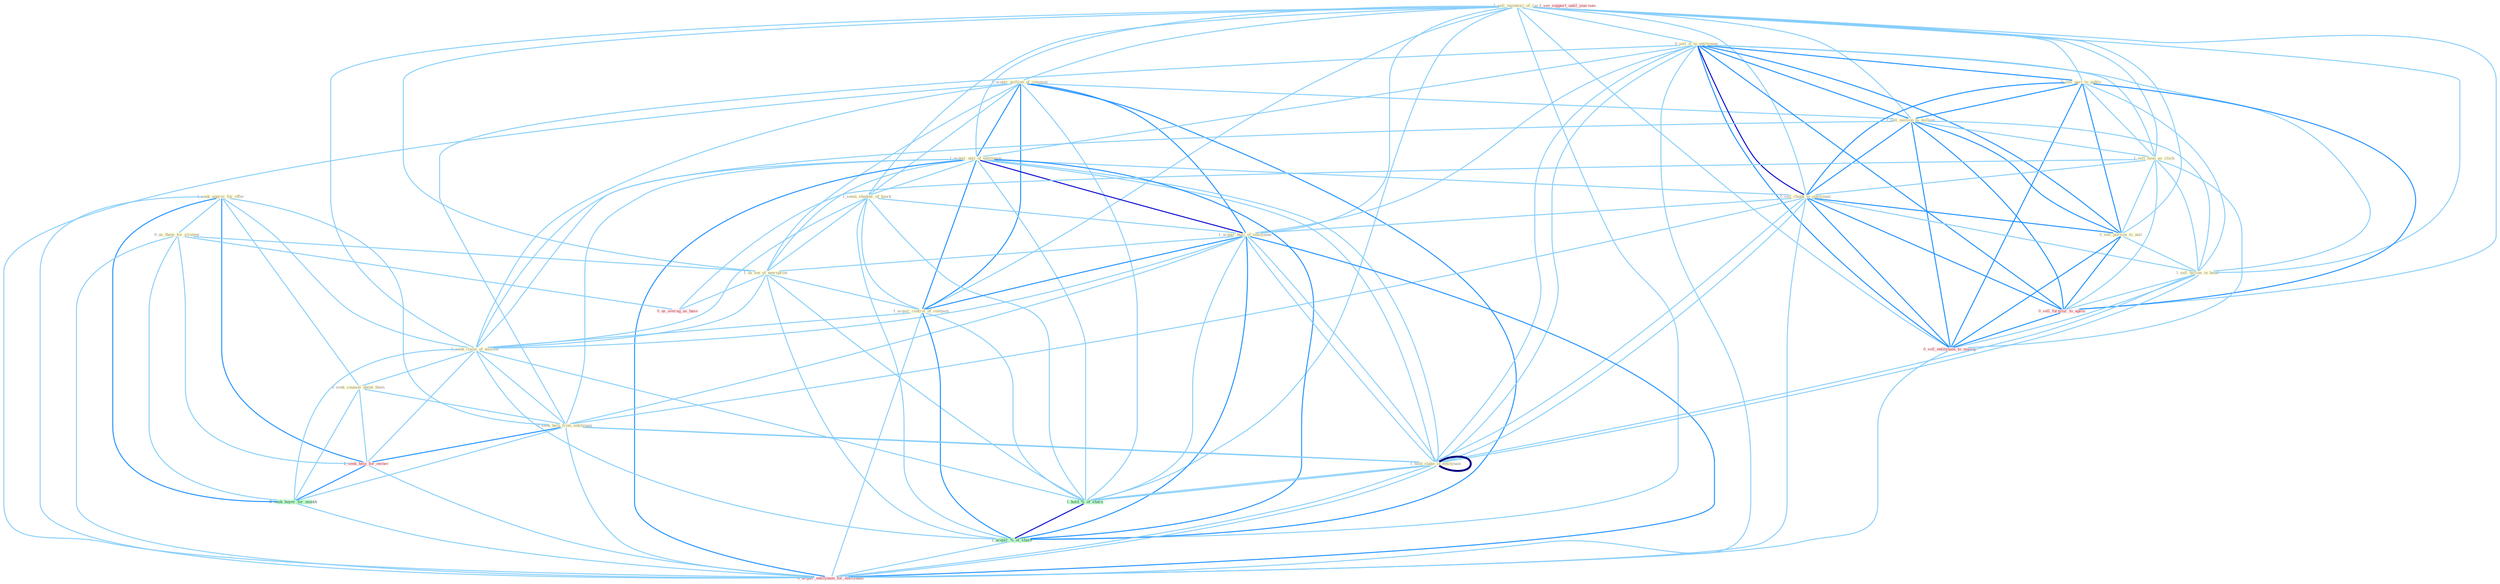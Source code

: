 Graph G{ 
    node
    [shape=polygon,style=filled,width=.5,height=.06,color="#BDFCC9",fixedsize=true,fontsize=4,
    fontcolor="#2f4f4f"];
    {node
    [color="#ffffe0", fontcolor="#8b7d6b"] "1_seek_approv_for_offer " "1_sell_inventori_of_car " "1_acquir_million_of_common " "0_sell_it_to_entitynam " "0_sell_part_to_public " "1_sell_million_to_million " "1_acquir_unit_of_entitynam " "1_sell_item_as_clock " "1_seem_shadow_of_hawk " "0_us_them_for_strategi " "0_sell_chunk_to_entitynam " "1_acquir_busi_of_entitynam " "0_sell_portion_to_unit " "1_us_ton_of_newsprint " "1_acquir_control_of_compani " "1_sell_billion_in_bond " "1_seek_claim_of_million " "0_seek_counsel_about_them " "0_seek_help_from_entitynam " "1_hold_stake_in_entitynam "}
{node [color="#fff0f5", fontcolor="#b22222"] "1_seek_help_for_owner " "1_see_support_until_yearnum " "0_sell_furnitur_to_agenc " "0_us_averag_as_base " "0_sell_entitynam_to_manag " "0_acquir_entitynam_for_entitynam "}
edge [color="#B0E2FF"];

	"1_seek_approv_for_offer " -- "0_us_them_for_strategi " [w="1", color="#87cefa" ];
	"1_seek_approv_for_offer " -- "1_seek_claim_of_million " [w="1", color="#87cefa" ];
	"1_seek_approv_for_offer " -- "0_seek_counsel_about_them " [w="1", color="#87cefa" ];
	"1_seek_approv_for_offer " -- "0_seek_help_from_entitynam " [w="1", color="#87cefa" ];
	"1_seek_approv_for_offer " -- "1_seek_help_for_owner " [w="2", color="#1e90ff" , len=0.8];
	"1_seek_approv_for_offer " -- "0_seek_buyer_for_month " [w="2", color="#1e90ff" , len=0.8];
	"1_seek_approv_for_offer " -- "0_acquir_entitynam_for_entitynam " [w="1", color="#87cefa" ];
	"1_sell_inventori_of_car " -- "1_acquir_million_of_common " [w="1", color="#87cefa" ];
	"1_sell_inventori_of_car " -- "0_sell_it_to_entitynam " [w="1", color="#87cefa" ];
	"1_sell_inventori_of_car " -- "0_sell_part_to_public " [w="1", color="#87cefa" ];
	"1_sell_inventori_of_car " -- "1_sell_million_to_million " [w="1", color="#87cefa" ];
	"1_sell_inventori_of_car " -- "1_acquir_unit_of_entitynam " [w="1", color="#87cefa" ];
	"1_sell_inventori_of_car " -- "1_sell_item_as_clock " [w="1", color="#87cefa" ];
	"1_sell_inventori_of_car " -- "1_seem_shadow_of_hawk " [w="1", color="#87cefa" ];
	"1_sell_inventori_of_car " -- "0_sell_chunk_to_entitynam " [w="1", color="#87cefa" ];
	"1_sell_inventori_of_car " -- "1_acquir_busi_of_entitynam " [w="1", color="#87cefa" ];
	"1_sell_inventori_of_car " -- "0_sell_portion_to_unit " [w="1", color="#87cefa" ];
	"1_sell_inventori_of_car " -- "1_us_ton_of_newsprint " [w="1", color="#87cefa" ];
	"1_sell_inventori_of_car " -- "1_acquir_control_of_compani " [w="1", color="#87cefa" ];
	"1_sell_inventori_of_car " -- "1_sell_billion_in_bond " [w="1", color="#87cefa" ];
	"1_sell_inventori_of_car " -- "1_seek_claim_of_million " [w="1", color="#87cefa" ];
	"1_sell_inventori_of_car " -- "1_hold_%_of_share " [w="1", color="#87cefa" ];
	"1_sell_inventori_of_car " -- "1_acquir_%_of_share " [w="1", color="#87cefa" ];
	"1_sell_inventori_of_car " -- "0_sell_furnitur_to_agenc " [w="1", color="#87cefa" ];
	"1_sell_inventori_of_car " -- "0_sell_entitynam_to_manag " [w="1", color="#87cefa" ];
	"1_acquir_million_of_common " -- "1_sell_million_to_million " [w="1", color="#87cefa" ];
	"1_acquir_million_of_common " -- "1_acquir_unit_of_entitynam " [w="2", color="#1e90ff" , len=0.8];
	"1_acquir_million_of_common " -- "1_seem_shadow_of_hawk " [w="1", color="#87cefa" ];
	"1_acquir_million_of_common " -- "1_acquir_busi_of_entitynam " [w="2", color="#1e90ff" , len=0.8];
	"1_acquir_million_of_common " -- "1_us_ton_of_newsprint " [w="1", color="#87cefa" ];
	"1_acquir_million_of_common " -- "1_acquir_control_of_compani " [w="2", color="#1e90ff" , len=0.8];
	"1_acquir_million_of_common " -- "1_seek_claim_of_million " [w="1", color="#87cefa" ];
	"1_acquir_million_of_common " -- "1_hold_%_of_share " [w="1", color="#87cefa" ];
	"1_acquir_million_of_common " -- "1_acquir_%_of_share " [w="2", color="#1e90ff" , len=0.8];
	"1_acquir_million_of_common " -- "0_acquir_entitynam_for_entitynam " [w="1", color="#87cefa" ];
	"0_sell_it_to_entitynam " -- "0_sell_part_to_public " [w="2", color="#1e90ff" , len=0.8];
	"0_sell_it_to_entitynam " -- "1_sell_million_to_million " [w="2", color="#1e90ff" , len=0.8];
	"0_sell_it_to_entitynam " -- "1_acquir_unit_of_entitynam " [w="1", color="#87cefa" ];
	"0_sell_it_to_entitynam " -- "1_sell_item_as_clock " [w="1", color="#87cefa" ];
	"0_sell_it_to_entitynam " -- "0_sell_chunk_to_entitynam " [w="3", color="#0000cd" , len=0.6];
	"0_sell_it_to_entitynam " -- "1_acquir_busi_of_entitynam " [w="1", color="#87cefa" ];
	"0_sell_it_to_entitynam " -- "0_sell_portion_to_unit " [w="2", color="#1e90ff" , len=0.8];
	"0_sell_it_to_entitynam " -- "1_sell_billion_in_bond " [w="1", color="#87cefa" ];
	"0_sell_it_to_entitynam " -- "0_seek_help_from_entitynam " [w="1", color="#87cefa" ];
	"0_sell_it_to_entitynam " -- "1_hold_stake_in_entitynam " [w="1", color="#87cefa" ];
	"0_sell_it_to_entitynam " -- "1_hold_stake_in_entitynam " [w="1", color="#87cefa" ];
	"0_sell_it_to_entitynam " -- "0_sell_furnitur_to_agenc " [w="2", color="#1e90ff" , len=0.8];
	"0_sell_it_to_entitynam " -- "0_sell_entitynam_to_manag " [w="2", color="#1e90ff" , len=0.8];
	"0_sell_it_to_entitynam " -- "0_acquir_entitynam_for_entitynam " [w="1", color="#87cefa" ];
	"0_sell_part_to_public " -- "1_sell_million_to_million " [w="2", color="#1e90ff" , len=0.8];
	"0_sell_part_to_public " -- "1_sell_item_as_clock " [w="1", color="#87cefa" ];
	"0_sell_part_to_public " -- "0_sell_chunk_to_entitynam " [w="2", color="#1e90ff" , len=0.8];
	"0_sell_part_to_public " -- "0_sell_portion_to_unit " [w="2", color="#1e90ff" , len=0.8];
	"0_sell_part_to_public " -- "1_sell_billion_in_bond " [w="1", color="#87cefa" ];
	"0_sell_part_to_public " -- "0_sell_furnitur_to_agenc " [w="2", color="#1e90ff" , len=0.8];
	"0_sell_part_to_public " -- "0_sell_entitynam_to_manag " [w="2", color="#1e90ff" , len=0.8];
	"1_sell_million_to_million " -- "1_sell_item_as_clock " [w="1", color="#87cefa" ];
	"1_sell_million_to_million " -- "0_sell_chunk_to_entitynam " [w="2", color="#1e90ff" , len=0.8];
	"1_sell_million_to_million " -- "0_sell_portion_to_unit " [w="2", color="#1e90ff" , len=0.8];
	"1_sell_million_to_million " -- "1_sell_billion_in_bond " [w="1", color="#87cefa" ];
	"1_sell_million_to_million " -- "1_seek_claim_of_million " [w="1", color="#87cefa" ];
	"1_sell_million_to_million " -- "0_sell_furnitur_to_agenc " [w="2", color="#1e90ff" , len=0.8];
	"1_sell_million_to_million " -- "0_sell_entitynam_to_manag " [w="2", color="#1e90ff" , len=0.8];
	"1_acquir_unit_of_entitynam " -- "1_seem_shadow_of_hawk " [w="1", color="#87cefa" ];
	"1_acquir_unit_of_entitynam " -- "0_sell_chunk_to_entitynam " [w="1", color="#87cefa" ];
	"1_acquir_unit_of_entitynam " -- "1_acquir_busi_of_entitynam " [w="3", color="#0000cd" , len=0.6];
	"1_acquir_unit_of_entitynam " -- "1_us_ton_of_newsprint " [w="1", color="#87cefa" ];
	"1_acquir_unit_of_entitynam " -- "1_acquir_control_of_compani " [w="2", color="#1e90ff" , len=0.8];
	"1_acquir_unit_of_entitynam " -- "1_seek_claim_of_million " [w="1", color="#87cefa" ];
	"1_acquir_unit_of_entitynam " -- "0_seek_help_from_entitynam " [w="1", color="#87cefa" ];
	"1_acquir_unit_of_entitynam " -- "1_hold_stake_in_entitynam " [w="1", color="#87cefa" ];
	"1_acquir_unit_of_entitynam " -- "1_hold_%_of_share " [w="1", color="#87cefa" ];
	"1_acquir_unit_of_entitynam " -- "1_hold_stake_in_entitynam " [w="1", color="#87cefa" ];
	"1_acquir_unit_of_entitynam " -- "1_acquir_%_of_share " [w="2", color="#1e90ff" , len=0.8];
	"1_acquir_unit_of_entitynam " -- "0_acquir_entitynam_for_entitynam " [w="2", color="#1e90ff" , len=0.8];
	"1_sell_item_as_clock " -- "0_sell_chunk_to_entitynam " [w="1", color="#87cefa" ];
	"1_sell_item_as_clock " -- "0_sell_portion_to_unit " [w="1", color="#87cefa" ];
	"1_sell_item_as_clock " -- "1_sell_billion_in_bond " [w="1", color="#87cefa" ];
	"1_sell_item_as_clock " -- "0_sell_furnitur_to_agenc " [w="1", color="#87cefa" ];
	"1_sell_item_as_clock " -- "0_us_averag_as_base " [w="1", color="#87cefa" ];
	"1_sell_item_as_clock " -- "0_sell_entitynam_to_manag " [w="1", color="#87cefa" ];
	"1_seem_shadow_of_hawk " -- "1_acquir_busi_of_entitynam " [w="1", color="#87cefa" ];
	"1_seem_shadow_of_hawk " -- "1_us_ton_of_newsprint " [w="1", color="#87cefa" ];
	"1_seem_shadow_of_hawk " -- "1_acquir_control_of_compani " [w="1", color="#87cefa" ];
	"1_seem_shadow_of_hawk " -- "1_seek_claim_of_million " [w="1", color="#87cefa" ];
	"1_seem_shadow_of_hawk " -- "1_hold_%_of_share " [w="1", color="#87cefa" ];
	"1_seem_shadow_of_hawk " -- "1_acquir_%_of_share " [w="1", color="#87cefa" ];
	"0_us_them_for_strategi " -- "1_us_ton_of_newsprint " [w="1", color="#87cefa" ];
	"0_us_them_for_strategi " -- "1_seek_help_for_owner " [w="1", color="#87cefa" ];
	"0_us_them_for_strategi " -- "0_seek_buyer_for_month " [w="1", color="#87cefa" ];
	"0_us_them_for_strategi " -- "0_us_averag_as_base " [w="1", color="#87cefa" ];
	"0_us_them_for_strategi " -- "0_acquir_entitynam_for_entitynam " [w="1", color="#87cefa" ];
	"0_sell_chunk_to_entitynam " -- "1_acquir_busi_of_entitynam " [w="1", color="#87cefa" ];
	"0_sell_chunk_to_entitynam " -- "0_sell_portion_to_unit " [w="2", color="#1e90ff" , len=0.8];
	"0_sell_chunk_to_entitynam " -- "1_sell_billion_in_bond " [w="1", color="#87cefa" ];
	"0_sell_chunk_to_entitynam " -- "0_seek_help_from_entitynam " [w="1", color="#87cefa" ];
	"0_sell_chunk_to_entitynam " -- "1_hold_stake_in_entitynam " [w="1", color="#87cefa" ];
	"0_sell_chunk_to_entitynam " -- "1_hold_stake_in_entitynam " [w="1", color="#87cefa" ];
	"0_sell_chunk_to_entitynam " -- "0_sell_furnitur_to_agenc " [w="2", color="#1e90ff" , len=0.8];
	"0_sell_chunk_to_entitynam " -- "0_sell_entitynam_to_manag " [w="2", color="#1e90ff" , len=0.8];
	"0_sell_chunk_to_entitynam " -- "0_acquir_entitynam_for_entitynam " [w="1", color="#87cefa" ];
	"1_acquir_busi_of_entitynam " -- "1_us_ton_of_newsprint " [w="1", color="#87cefa" ];
	"1_acquir_busi_of_entitynam " -- "1_acquir_control_of_compani " [w="2", color="#1e90ff" , len=0.8];
	"1_acquir_busi_of_entitynam " -- "1_seek_claim_of_million " [w="1", color="#87cefa" ];
	"1_acquir_busi_of_entitynam " -- "0_seek_help_from_entitynam " [w="1", color="#87cefa" ];
	"1_acquir_busi_of_entitynam " -- "1_hold_stake_in_entitynam " [w="1", color="#87cefa" ];
	"1_acquir_busi_of_entitynam " -- "1_hold_%_of_share " [w="1", color="#87cefa" ];
	"1_acquir_busi_of_entitynam " -- "1_hold_stake_in_entitynam " [w="1", color="#87cefa" ];
	"1_acquir_busi_of_entitynam " -- "1_acquir_%_of_share " [w="2", color="#1e90ff" , len=0.8];
	"1_acquir_busi_of_entitynam " -- "0_acquir_entitynam_for_entitynam " [w="2", color="#1e90ff" , len=0.8];
	"0_sell_portion_to_unit " -- "1_sell_billion_in_bond " [w="1", color="#87cefa" ];
	"0_sell_portion_to_unit " -- "0_sell_furnitur_to_agenc " [w="2", color="#1e90ff" , len=0.8];
	"0_sell_portion_to_unit " -- "0_sell_entitynam_to_manag " [w="2", color="#1e90ff" , len=0.8];
	"1_us_ton_of_newsprint " -- "1_acquir_control_of_compani " [w="1", color="#87cefa" ];
	"1_us_ton_of_newsprint " -- "1_seek_claim_of_million " [w="1", color="#87cefa" ];
	"1_us_ton_of_newsprint " -- "1_hold_%_of_share " [w="1", color="#87cefa" ];
	"1_us_ton_of_newsprint " -- "1_acquir_%_of_share " [w="1", color="#87cefa" ];
	"1_us_ton_of_newsprint " -- "0_us_averag_as_base " [w="1", color="#87cefa" ];
	"1_acquir_control_of_compani " -- "1_seek_claim_of_million " [w="1", color="#87cefa" ];
	"1_acquir_control_of_compani " -- "1_hold_%_of_share " [w="1", color="#87cefa" ];
	"1_acquir_control_of_compani " -- "1_acquir_%_of_share " [w="2", color="#1e90ff" , len=0.8];
	"1_acquir_control_of_compani " -- "0_acquir_entitynam_for_entitynam " [w="1", color="#87cefa" ];
	"1_sell_billion_in_bond " -- "1_hold_stake_in_entitynam " [w="1", color="#87cefa" ];
	"1_sell_billion_in_bond " -- "1_hold_stake_in_entitynam " [w="1", color="#87cefa" ];
	"1_sell_billion_in_bond " -- "0_sell_furnitur_to_agenc " [w="1", color="#87cefa" ];
	"1_sell_billion_in_bond " -- "0_sell_entitynam_to_manag " [w="1", color="#87cefa" ];
	"1_seek_claim_of_million " -- "0_seek_counsel_about_them " [w="1", color="#87cefa" ];
	"1_seek_claim_of_million " -- "0_seek_help_from_entitynam " [w="1", color="#87cefa" ];
	"1_seek_claim_of_million " -- "1_hold_%_of_share " [w="1", color="#87cefa" ];
	"1_seek_claim_of_million " -- "1_seek_help_for_owner " [w="1", color="#87cefa" ];
	"1_seek_claim_of_million " -- "0_seek_buyer_for_month " [w="1", color="#87cefa" ];
	"1_seek_claim_of_million " -- "1_acquir_%_of_share " [w="1", color="#87cefa" ];
	"0_seek_counsel_about_them " -- "0_seek_help_from_entitynam " [w="1", color="#87cefa" ];
	"0_seek_counsel_about_them " -- "1_seek_help_for_owner " [w="1", color="#87cefa" ];
	"0_seek_counsel_about_them " -- "0_seek_buyer_for_month " [w="1", color="#87cefa" ];
	"0_seek_help_from_entitynam " -- "1_hold_stake_in_entitynam " [w="1", color="#87cefa" ];
	"0_seek_help_from_entitynam " -- "1_hold_stake_in_entitynam " [w="1", color="#87cefa" ];
	"0_seek_help_from_entitynam " -- "1_seek_help_for_owner " [w="2", color="#1e90ff" , len=0.8];
	"0_seek_help_from_entitynam " -- "0_seek_buyer_for_month " [w="1", color="#87cefa" ];
	"0_seek_help_from_entitynam " -- "0_acquir_entitynam_for_entitynam " [w="1", color="#87cefa" ];
	"1_hold_stake_in_entitynam " -- "1_hold_%_of_share " [w="1", color="#87cefa" ];
	"1_hold_stake_in_entitynam " -- "1_hold_stake_in_entitynam " [w="4", style=bold, color="#000080", len=0.4];
	"1_hold_stake_in_entitynam " -- "0_acquir_entitynam_for_entitynam " [w="1", color="#87cefa" ];
	"1_hold_%_of_share " -- "1_hold_stake_in_entitynam " [w="1", color="#87cefa" ];
	"1_hold_%_of_share " -- "1_acquir_%_of_share " [w="3", color="#0000cd" , len=0.6];
	"1_hold_stake_in_entitynam " -- "0_acquir_entitynam_for_entitynam " [w="1", color="#87cefa" ];
	"1_seek_help_for_owner " -- "0_seek_buyer_for_month " [w="2", color="#1e90ff" , len=0.8];
	"1_seek_help_for_owner " -- "0_acquir_entitynam_for_entitynam " [w="1", color="#87cefa" ];
	"0_seek_buyer_for_month " -- "0_acquir_entitynam_for_entitynam " [w="1", color="#87cefa" ];
	"1_acquir_%_of_share " -- "0_acquir_entitynam_for_entitynam " [w="1", color="#87cefa" ];
	"0_sell_furnitur_to_agenc " -- "0_sell_entitynam_to_manag " [w="2", color="#1e90ff" , len=0.8];
	"0_sell_entitynam_to_manag " -- "0_acquir_entitynam_for_entitynam " [w="1", color="#87cefa" ];
}
